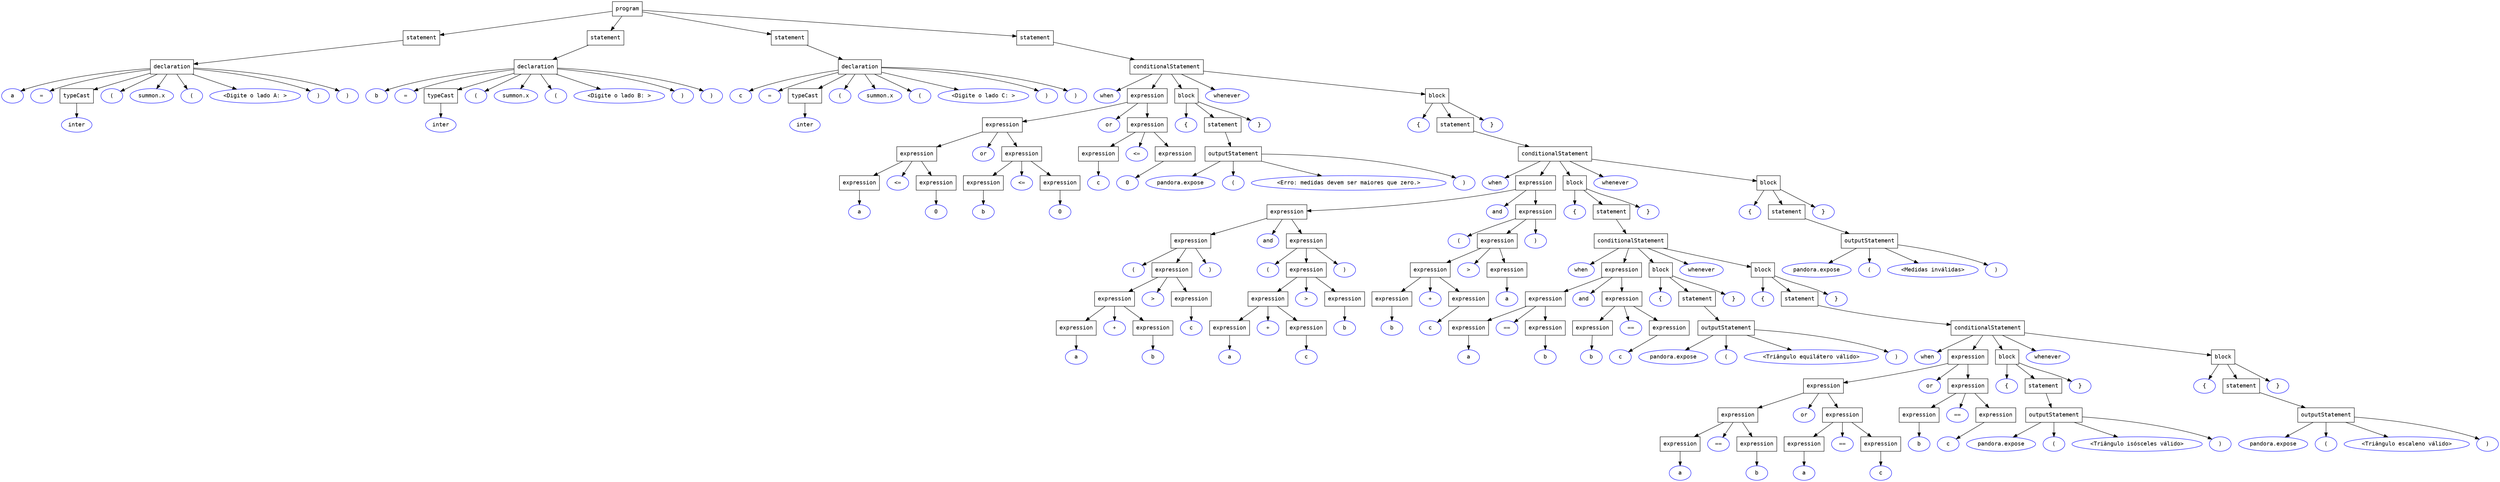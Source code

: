 digraph AST {
  node [shape=box, fontname="Courier"];
  node0 [label="program"];
  node1 [label="statement"];
  node0 -> node1;
  node2 [label="declaration"];
  node1 -> node2;
  node3 [label="a", shape=ellipse, color=blue];
  node2 -> node3;
  node4 [label="=", shape=ellipse, color=blue];
  node2 -> node4;
  node5 [label="typeCast"];
  node2 -> node5;
  node6 [label="inter", shape=ellipse, color=blue];
  node5 -> node6;
  node7 [label="(", shape=ellipse, color=blue];
  node2 -> node7;
  node8 [label="summon.x", shape=ellipse, color=blue];
  node2 -> node8;
  node9 [label="(", shape=ellipse, color=blue];
  node2 -> node9;
  node10 [label="<Digite o lado A: >", shape=ellipse, color=blue];
  node2 -> node10;
  node11 [label=")", shape=ellipse, color=blue];
  node2 -> node11;
  node12 [label=")", shape=ellipse, color=blue];
  node2 -> node12;
  node13 [label="statement"];
  node0 -> node13;
  node14 [label="declaration"];
  node13 -> node14;
  node15 [label="b", shape=ellipse, color=blue];
  node14 -> node15;
  node16 [label="=", shape=ellipse, color=blue];
  node14 -> node16;
  node17 [label="typeCast"];
  node14 -> node17;
  node18 [label="inter", shape=ellipse, color=blue];
  node17 -> node18;
  node19 [label="(", shape=ellipse, color=blue];
  node14 -> node19;
  node20 [label="summon.x", shape=ellipse, color=blue];
  node14 -> node20;
  node21 [label="(", shape=ellipse, color=blue];
  node14 -> node21;
  node22 [label="<Digite o lado B: >", shape=ellipse, color=blue];
  node14 -> node22;
  node23 [label=")", shape=ellipse, color=blue];
  node14 -> node23;
  node24 [label=")", shape=ellipse, color=blue];
  node14 -> node24;
  node25 [label="statement"];
  node0 -> node25;
  node26 [label="declaration"];
  node25 -> node26;
  node27 [label="c", shape=ellipse, color=blue];
  node26 -> node27;
  node28 [label="=", shape=ellipse, color=blue];
  node26 -> node28;
  node29 [label="typeCast"];
  node26 -> node29;
  node30 [label="inter", shape=ellipse, color=blue];
  node29 -> node30;
  node31 [label="(", shape=ellipse, color=blue];
  node26 -> node31;
  node32 [label="summon.x", shape=ellipse, color=blue];
  node26 -> node32;
  node33 [label="(", shape=ellipse, color=blue];
  node26 -> node33;
  node34 [label="<Digite o lado C: >", shape=ellipse, color=blue];
  node26 -> node34;
  node35 [label=")", shape=ellipse, color=blue];
  node26 -> node35;
  node36 [label=")", shape=ellipse, color=blue];
  node26 -> node36;
  node37 [label="statement"];
  node0 -> node37;
  node38 [label="conditionalStatement"];
  node37 -> node38;
  node39 [label="when", shape=ellipse, color=blue];
  node38 -> node39;
  node40 [label="expression"];
  node38 -> node40;
  node41 [label="expression"];
  node40 -> node41;
  node42 [label="expression"];
  node41 -> node42;
  node43 [label="expression"];
  node42 -> node43;
  node44 [label="a", shape=ellipse, color=blue];
  node43 -> node44;
  node45 [label="<=", shape=ellipse, color=blue];
  node42 -> node45;
  node46 [label="expression"];
  node42 -> node46;
  node47 [label="0", shape=ellipse, color=blue];
  node46 -> node47;
  node48 [label="or", shape=ellipse, color=blue];
  node41 -> node48;
  node49 [label="expression"];
  node41 -> node49;
  node50 [label="expression"];
  node49 -> node50;
  node51 [label="b", shape=ellipse, color=blue];
  node50 -> node51;
  node52 [label="<=", shape=ellipse, color=blue];
  node49 -> node52;
  node53 [label="expression"];
  node49 -> node53;
  node54 [label="0", shape=ellipse, color=blue];
  node53 -> node54;
  node55 [label="or", shape=ellipse, color=blue];
  node40 -> node55;
  node56 [label="expression"];
  node40 -> node56;
  node57 [label="expression"];
  node56 -> node57;
  node58 [label="c", shape=ellipse, color=blue];
  node57 -> node58;
  node59 [label="<=", shape=ellipse, color=blue];
  node56 -> node59;
  node60 [label="expression"];
  node56 -> node60;
  node61 [label="0", shape=ellipse, color=blue];
  node60 -> node61;
  node62 [label="block"];
  node38 -> node62;
  node63 [label="{", shape=ellipse, color=blue];
  node62 -> node63;
  node64 [label="statement"];
  node62 -> node64;
  node65 [label="outputStatement"];
  node64 -> node65;
  node66 [label="pandora.expose", shape=ellipse, color=blue];
  node65 -> node66;
  node67 [label="(", shape=ellipse, color=blue];
  node65 -> node67;
  node68 [label="<Erro: medidas devem ser maiores que zero.>", shape=ellipse, color=blue];
  node65 -> node68;
  node69 [label=")", shape=ellipse, color=blue];
  node65 -> node69;
  node70 [label="}", shape=ellipse, color=blue];
  node62 -> node70;
  node71 [label="whenever", shape=ellipse, color=blue];
  node38 -> node71;
  node72 [label="block"];
  node38 -> node72;
  node73 [label="{", shape=ellipse, color=blue];
  node72 -> node73;
  node74 [label="statement"];
  node72 -> node74;
  node75 [label="conditionalStatement"];
  node74 -> node75;
  node76 [label="when", shape=ellipse, color=blue];
  node75 -> node76;
  node77 [label="expression"];
  node75 -> node77;
  node78 [label="expression"];
  node77 -> node78;
  node79 [label="expression"];
  node78 -> node79;
  node80 [label="(", shape=ellipse, color=blue];
  node79 -> node80;
  node81 [label="expression"];
  node79 -> node81;
  node82 [label="expression"];
  node81 -> node82;
  node83 [label="expression"];
  node82 -> node83;
  node84 [label="a", shape=ellipse, color=blue];
  node83 -> node84;
  node85 [label="+", shape=ellipse, color=blue];
  node82 -> node85;
  node86 [label="expression"];
  node82 -> node86;
  node87 [label="b", shape=ellipse, color=blue];
  node86 -> node87;
  node88 [label=">", shape=ellipse, color=blue];
  node81 -> node88;
  node89 [label="expression"];
  node81 -> node89;
  node90 [label="c", shape=ellipse, color=blue];
  node89 -> node90;
  node91 [label=")", shape=ellipse, color=blue];
  node79 -> node91;
  node92 [label="and", shape=ellipse, color=blue];
  node78 -> node92;
  node93 [label="expression"];
  node78 -> node93;
  node94 [label="(", shape=ellipse, color=blue];
  node93 -> node94;
  node95 [label="expression"];
  node93 -> node95;
  node96 [label="expression"];
  node95 -> node96;
  node97 [label="expression"];
  node96 -> node97;
  node98 [label="a", shape=ellipse, color=blue];
  node97 -> node98;
  node99 [label="+", shape=ellipse, color=blue];
  node96 -> node99;
  node100 [label="expression"];
  node96 -> node100;
  node101 [label="c", shape=ellipse, color=blue];
  node100 -> node101;
  node102 [label=">", shape=ellipse, color=blue];
  node95 -> node102;
  node103 [label="expression"];
  node95 -> node103;
  node104 [label="b", shape=ellipse, color=blue];
  node103 -> node104;
  node105 [label=")", shape=ellipse, color=blue];
  node93 -> node105;
  node106 [label="and", shape=ellipse, color=blue];
  node77 -> node106;
  node107 [label="expression"];
  node77 -> node107;
  node108 [label="(", shape=ellipse, color=blue];
  node107 -> node108;
  node109 [label="expression"];
  node107 -> node109;
  node110 [label="expression"];
  node109 -> node110;
  node111 [label="expression"];
  node110 -> node111;
  node112 [label="b", shape=ellipse, color=blue];
  node111 -> node112;
  node113 [label="+", shape=ellipse, color=blue];
  node110 -> node113;
  node114 [label="expression"];
  node110 -> node114;
  node115 [label="c", shape=ellipse, color=blue];
  node114 -> node115;
  node116 [label=">", shape=ellipse, color=blue];
  node109 -> node116;
  node117 [label="expression"];
  node109 -> node117;
  node118 [label="a", shape=ellipse, color=blue];
  node117 -> node118;
  node119 [label=")", shape=ellipse, color=blue];
  node107 -> node119;
  node120 [label="block"];
  node75 -> node120;
  node121 [label="{", shape=ellipse, color=blue];
  node120 -> node121;
  node122 [label="statement"];
  node120 -> node122;
  node123 [label="conditionalStatement"];
  node122 -> node123;
  node124 [label="when", shape=ellipse, color=blue];
  node123 -> node124;
  node125 [label="expression"];
  node123 -> node125;
  node126 [label="expression"];
  node125 -> node126;
  node127 [label="expression"];
  node126 -> node127;
  node128 [label="a", shape=ellipse, color=blue];
  node127 -> node128;
  node129 [label="==", shape=ellipse, color=blue];
  node126 -> node129;
  node130 [label="expression"];
  node126 -> node130;
  node131 [label="b", shape=ellipse, color=blue];
  node130 -> node131;
  node132 [label="and", shape=ellipse, color=blue];
  node125 -> node132;
  node133 [label="expression"];
  node125 -> node133;
  node134 [label="expression"];
  node133 -> node134;
  node135 [label="b", shape=ellipse, color=blue];
  node134 -> node135;
  node136 [label="==", shape=ellipse, color=blue];
  node133 -> node136;
  node137 [label="expression"];
  node133 -> node137;
  node138 [label="c", shape=ellipse, color=blue];
  node137 -> node138;
  node139 [label="block"];
  node123 -> node139;
  node140 [label="{", shape=ellipse, color=blue];
  node139 -> node140;
  node141 [label="statement"];
  node139 -> node141;
  node142 [label="outputStatement"];
  node141 -> node142;
  node143 [label="pandora.expose", shape=ellipse, color=blue];
  node142 -> node143;
  node144 [label="(", shape=ellipse, color=blue];
  node142 -> node144;
  node145 [label="<Triângulo equilátero válido>", shape=ellipse, color=blue];
  node142 -> node145;
  node146 [label=")", shape=ellipse, color=blue];
  node142 -> node146;
  node147 [label="}", shape=ellipse, color=blue];
  node139 -> node147;
  node148 [label="whenever", shape=ellipse, color=blue];
  node123 -> node148;
  node149 [label="block"];
  node123 -> node149;
  node150 [label="{", shape=ellipse, color=blue];
  node149 -> node150;
  node151 [label="statement"];
  node149 -> node151;
  node152 [label="conditionalStatement"];
  node151 -> node152;
  node153 [label="when", shape=ellipse, color=blue];
  node152 -> node153;
  node154 [label="expression"];
  node152 -> node154;
  node155 [label="expression"];
  node154 -> node155;
  node156 [label="expression"];
  node155 -> node156;
  node157 [label="expression"];
  node156 -> node157;
  node158 [label="a", shape=ellipse, color=blue];
  node157 -> node158;
  node159 [label="==", shape=ellipse, color=blue];
  node156 -> node159;
  node160 [label="expression"];
  node156 -> node160;
  node161 [label="b", shape=ellipse, color=blue];
  node160 -> node161;
  node162 [label="or", shape=ellipse, color=blue];
  node155 -> node162;
  node163 [label="expression"];
  node155 -> node163;
  node164 [label="expression"];
  node163 -> node164;
  node165 [label="a", shape=ellipse, color=blue];
  node164 -> node165;
  node166 [label="==", shape=ellipse, color=blue];
  node163 -> node166;
  node167 [label="expression"];
  node163 -> node167;
  node168 [label="c", shape=ellipse, color=blue];
  node167 -> node168;
  node169 [label="or", shape=ellipse, color=blue];
  node154 -> node169;
  node170 [label="expression"];
  node154 -> node170;
  node171 [label="expression"];
  node170 -> node171;
  node172 [label="b", shape=ellipse, color=blue];
  node171 -> node172;
  node173 [label="==", shape=ellipse, color=blue];
  node170 -> node173;
  node174 [label="expression"];
  node170 -> node174;
  node175 [label="c", shape=ellipse, color=blue];
  node174 -> node175;
  node176 [label="block"];
  node152 -> node176;
  node177 [label="{", shape=ellipse, color=blue];
  node176 -> node177;
  node178 [label="statement"];
  node176 -> node178;
  node179 [label="outputStatement"];
  node178 -> node179;
  node180 [label="pandora.expose", shape=ellipse, color=blue];
  node179 -> node180;
  node181 [label="(", shape=ellipse, color=blue];
  node179 -> node181;
  node182 [label="<Triângulo isósceles válido>", shape=ellipse, color=blue];
  node179 -> node182;
  node183 [label=")", shape=ellipse, color=blue];
  node179 -> node183;
  node184 [label="}", shape=ellipse, color=blue];
  node176 -> node184;
  node185 [label="whenever", shape=ellipse, color=blue];
  node152 -> node185;
  node186 [label="block"];
  node152 -> node186;
  node187 [label="{", shape=ellipse, color=blue];
  node186 -> node187;
  node188 [label="statement"];
  node186 -> node188;
  node189 [label="outputStatement"];
  node188 -> node189;
  node190 [label="pandora.expose", shape=ellipse, color=blue];
  node189 -> node190;
  node191 [label="(", shape=ellipse, color=blue];
  node189 -> node191;
  node192 [label="<Triângulo escaleno válido>", shape=ellipse, color=blue];
  node189 -> node192;
  node193 [label=")", shape=ellipse, color=blue];
  node189 -> node193;
  node194 [label="}", shape=ellipse, color=blue];
  node186 -> node194;
  node195 [label="}", shape=ellipse, color=blue];
  node149 -> node195;
  node196 [label="}", shape=ellipse, color=blue];
  node120 -> node196;
  node197 [label="whenever", shape=ellipse, color=blue];
  node75 -> node197;
  node198 [label="block"];
  node75 -> node198;
  node199 [label="{", shape=ellipse, color=blue];
  node198 -> node199;
  node200 [label="statement"];
  node198 -> node200;
  node201 [label="outputStatement"];
  node200 -> node201;
  node202 [label="pandora.expose", shape=ellipse, color=blue];
  node201 -> node202;
  node203 [label="(", shape=ellipse, color=blue];
  node201 -> node203;
  node204 [label="<Medidas inválidas>", shape=ellipse, color=blue];
  node201 -> node204;
  node205 [label=")", shape=ellipse, color=blue];
  node201 -> node205;
  node206 [label="}", shape=ellipse, color=blue];
  node198 -> node206;
  node207 [label="}", shape=ellipse, color=blue];
  node72 -> node207;
}